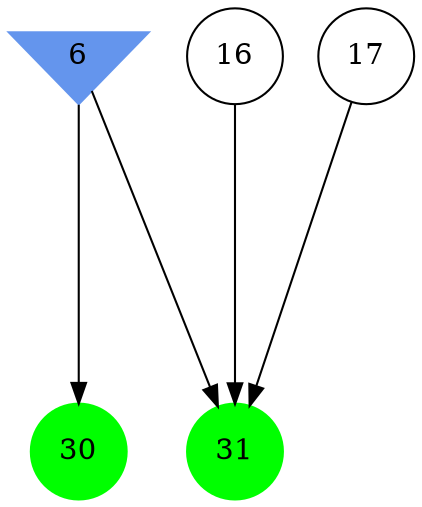digraph brain {
	ranksep=2.0;
	6 [shape=invtriangle,style=filled,color=cornflowerblue];
	16 [shape=circle,color=black];
	17 [shape=circle,color=black];
	30 [shape=circle,style=filled,color=green];
	31 [shape=circle,style=filled,color=green];
	16	->	31;
	17	->	31;
	6	->	31;
	6	->	30;
	{ rank=same; 6; }
	{ rank=same; 16; 17; }
	{ rank=same; 30; 31; }
}
